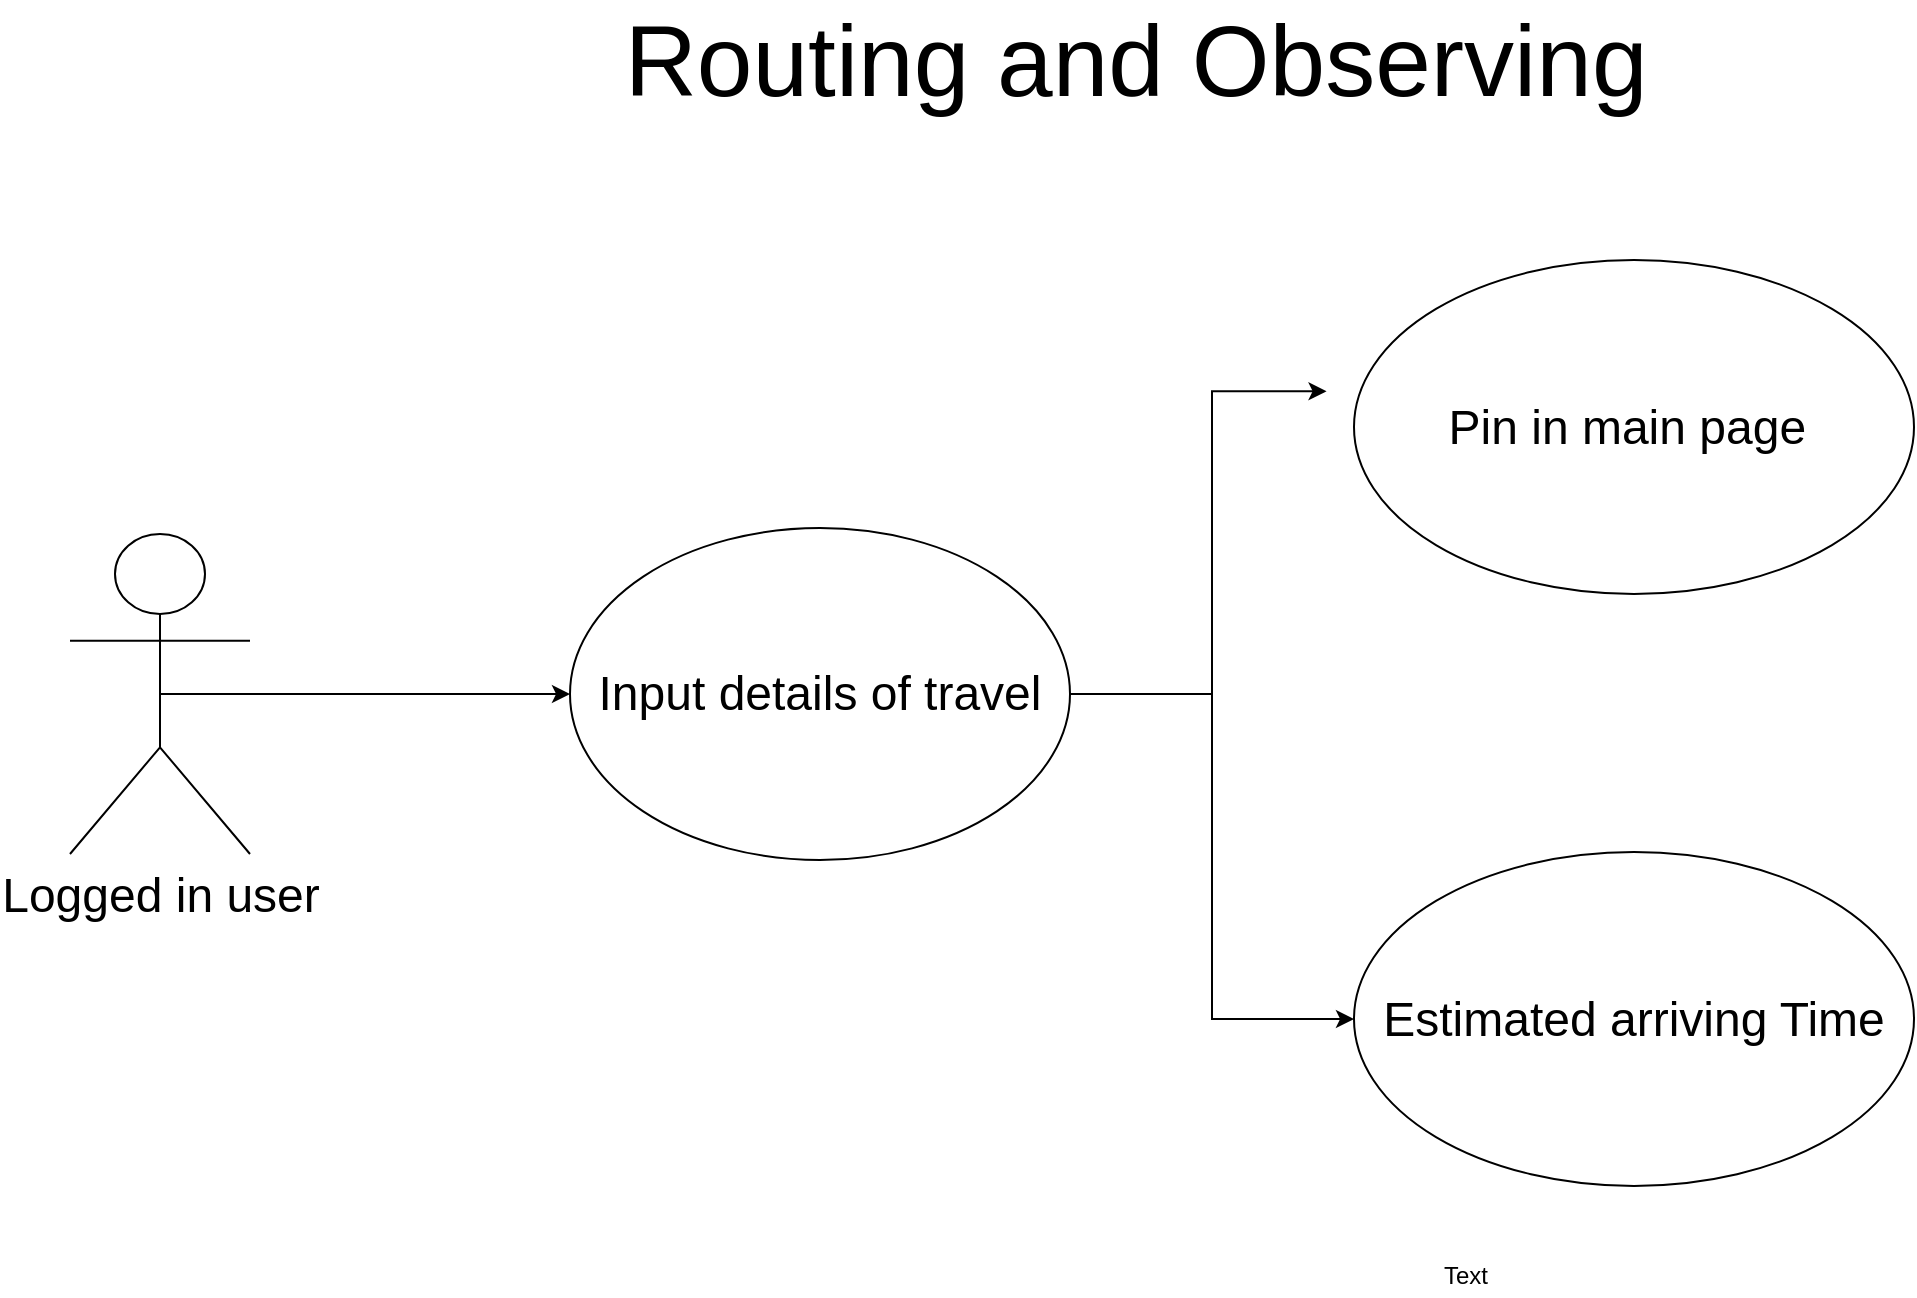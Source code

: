 <mxfile version="10.6.0" type="github"><diagram id="ujlkk0ajzMoTKcftP6X3" name="Page-1"><mxGraphModel dx="1642" dy="1370" grid="1" gridSize="10" guides="1" tooltips="1" connect="1" arrows="1" fold="1" page="1" pageScale="1" pageWidth="413" pageHeight="583" math="0" shadow="0"><root><mxCell id="0"/><mxCell id="1" parent="0"/><mxCell id="zvbHhU6sqSyQgO8En1-g-6" style="edgeStyle=orthogonalEdgeStyle;rounded=0;orthogonalLoop=1;jettySize=auto;html=1;exitX=0.5;exitY=0.5;exitDx=0;exitDy=0;exitPerimeter=0;" edge="1" parent="1" source="zvbHhU6sqSyQgO8En1-g-1" target="zvbHhU6sqSyQgO8En1-g-4"><mxGeometry relative="1" as="geometry"/></mxCell><mxCell id="zvbHhU6sqSyQgO8En1-g-1" value="Logged in user&lt;br style=&quot;font-size: 24px&quot;&gt;" style="shape=umlActor;verticalLabelPosition=bottom;labelBackgroundColor=#ffffff;verticalAlign=top;html=1;outlineConnect=0;fontSize=24;" vertex="1" parent="1"><mxGeometry x="158" y="527" width="90" height="160" as="geometry"/></mxCell><mxCell id="zvbHhU6sqSyQgO8En1-g-7" style="edgeStyle=orthogonalEdgeStyle;rounded=0;orthogonalLoop=1;jettySize=auto;html=1;exitX=1;exitY=0.5;exitDx=0;exitDy=0;entryX=-0.049;entryY=0.393;entryDx=0;entryDy=0;entryPerimeter=0;" edge="1" parent="1" source="zvbHhU6sqSyQgO8En1-g-4" target="zvbHhU6sqSyQgO8En1-g-5"><mxGeometry relative="1" as="geometry"/></mxCell><mxCell id="zvbHhU6sqSyQgO8En1-g-20" style="edgeStyle=orthogonalEdgeStyle;rounded=0;orthogonalLoop=1;jettySize=auto;html=1;exitX=1;exitY=0.5;exitDx=0;exitDy=0;entryX=0;entryY=0.5;entryDx=0;entryDy=0;" edge="1" parent="1" source="zvbHhU6sqSyQgO8En1-g-4" target="zvbHhU6sqSyQgO8En1-g-18"><mxGeometry relative="1" as="geometry"/></mxCell><mxCell id="zvbHhU6sqSyQgO8En1-g-4" value="Input details of travel" style="ellipse;whiteSpace=wrap;html=1;fontSize=24;" vertex="1" parent="1"><mxGeometry x="408" y="524" width="250" height="166" as="geometry"/></mxCell><mxCell id="zvbHhU6sqSyQgO8En1-g-5" value="Pin in main page&amp;nbsp;" style="ellipse;whiteSpace=wrap;html=1;fontSize=24;" vertex="1" parent="1"><mxGeometry x="800" y="390" width="280" height="167" as="geometry"/></mxCell><mxCell id="zvbHhU6sqSyQgO8En1-g-8" value="&lt;font style=&quot;font-size: 50px&quot;&gt;Routing and Observing&amp;nbsp;&lt;/font&gt;" style="text;html=1;strokeColor=none;fillColor=none;align=center;verticalAlign=middle;whiteSpace=wrap;rounded=0;" vertex="1" parent="1"><mxGeometry x="408" y="280" width="580" height="20" as="geometry"/></mxCell><mxCell id="zvbHhU6sqSyQgO8En1-g-11" value="Text" style="text;html=1;resizable=0;points=[];autosize=1;align=left;verticalAlign=top;spacingTop=-4;" vertex="1" parent="1"><mxGeometry x="843" y="888" width="40" height="20" as="geometry"/></mxCell><mxCell id="zvbHhU6sqSyQgO8En1-g-18" value="&lt;div&gt;Estimated arriving Time&lt;/div&gt;" style="ellipse;whiteSpace=wrap;html=1;fontSize=24;" vertex="1" parent="1"><mxGeometry x="800" y="686" width="280" height="167" as="geometry"/></mxCell></root></mxGraphModel></diagram></mxfile>